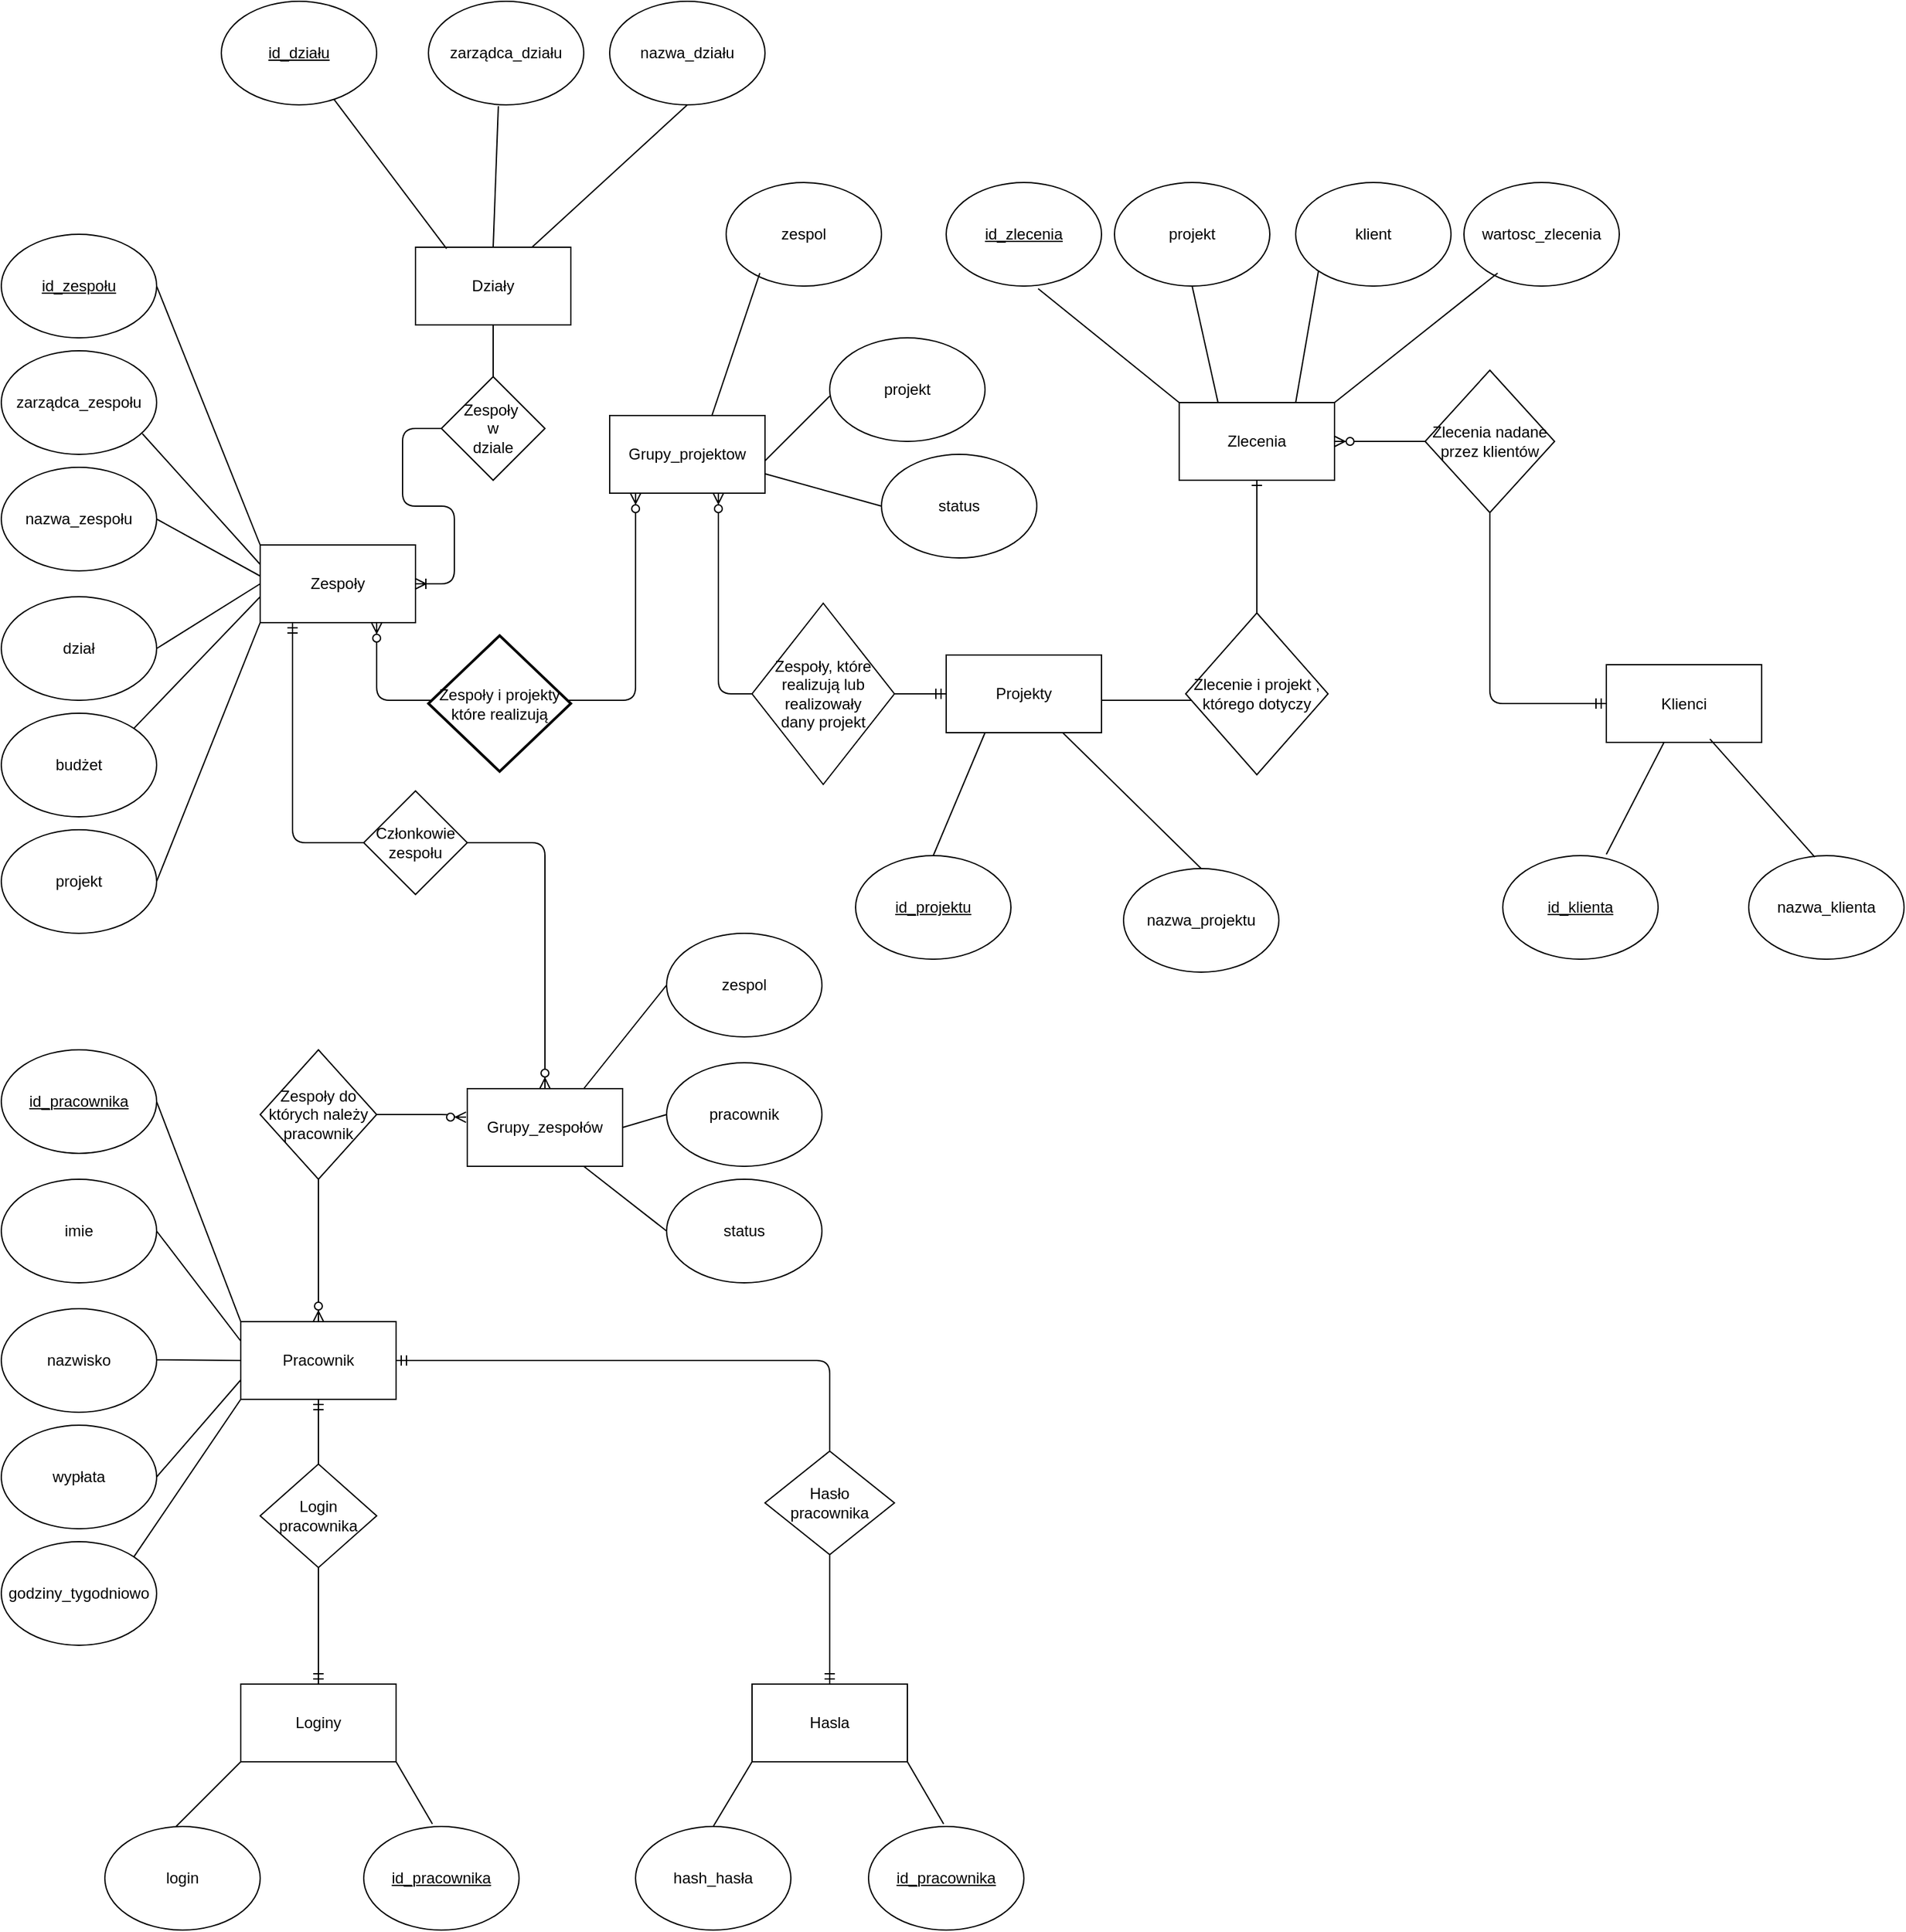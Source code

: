 <mxfile version="14.1.8" type="device"><diagram id="1LLoWZPBhENQtHgGuLOk" name="Page-1"><mxGraphModel dx="1609" dy="706" grid="1" gridSize="10" guides="1" tooltips="1" connect="1" arrows="1" fold="1" page="1" pageScale="1" pageWidth="827" pageHeight="1169" math="0" shadow="0"><root><mxCell id="0"/><mxCell id="1" parent="0"/><mxCell id="VqQpT-1c5NTkzaZMbWne-1" value="Działy" style="rounded=0;whiteSpace=wrap;html=1;" vertex="1" parent="1"><mxGeometry x="160" y="210" width="120" height="60" as="geometry"/></mxCell><mxCell id="VqQpT-1c5NTkzaZMbWne-3" value="&lt;u&gt;id_działu&lt;/u&gt;" style="ellipse;whiteSpace=wrap;html=1;" vertex="1" parent="1"><mxGeometry x="10" y="20" width="120" height="80" as="geometry"/></mxCell><mxCell id="VqQpT-1c5NTkzaZMbWne-4" value="" style="endArrow=none;html=1;exitX=0.2;exitY=0.017;exitDx=0;exitDy=0;exitPerimeter=0;" edge="1" parent="1" source="VqQpT-1c5NTkzaZMbWne-1" target="VqQpT-1c5NTkzaZMbWne-3"><mxGeometry width="50" height="50" relative="1" as="geometry"><mxPoint x="250" y="160" as="sourcePoint"/><mxPoint x="300" y="110" as="targetPoint"/></mxGeometry></mxCell><mxCell id="VqQpT-1c5NTkzaZMbWne-6" value="zarządca_działu" style="ellipse;whiteSpace=wrap;html=1;" vertex="1" parent="1"><mxGeometry x="170" y="20" width="120" height="80" as="geometry"/></mxCell><mxCell id="VqQpT-1c5NTkzaZMbWne-7" value="nazwa_działu" style="ellipse;whiteSpace=wrap;html=1;" vertex="1" parent="1"><mxGeometry x="310" y="20" width="120" height="80" as="geometry"/></mxCell><mxCell id="VqQpT-1c5NTkzaZMbWne-8" value="" style="endArrow=none;html=1;exitX=0.5;exitY=0;exitDx=0;exitDy=0;entryX=0.45;entryY=1.013;entryDx=0;entryDy=0;entryPerimeter=0;" edge="1" parent="1" source="VqQpT-1c5NTkzaZMbWne-1" target="VqQpT-1c5NTkzaZMbWne-6"><mxGeometry width="50" height="50" relative="1" as="geometry"><mxPoint x="389" y="160" as="sourcePoint"/><mxPoint x="439" y="110" as="targetPoint"/></mxGeometry></mxCell><mxCell id="VqQpT-1c5NTkzaZMbWne-9" value="" style="endArrow=none;html=1;exitX=0.75;exitY=0;exitDx=0;exitDy=0;entryX=0.5;entryY=1;entryDx=0;entryDy=0;" edge="1" parent="1" source="VqQpT-1c5NTkzaZMbWne-1" target="VqQpT-1c5NTkzaZMbWne-7"><mxGeometry width="50" height="50" relative="1" as="geometry"><mxPoint x="570" y="160" as="sourcePoint"/><mxPoint x="620" y="110" as="targetPoint"/></mxGeometry></mxCell><mxCell id="VqQpT-1c5NTkzaZMbWne-12" value="Zespoły" style="rounded=0;whiteSpace=wrap;html=1;" vertex="1" parent="1"><mxGeometry x="40" y="440" width="120" height="60" as="geometry"/></mxCell><mxCell id="VqQpT-1c5NTkzaZMbWne-14" value="Zespoły&amp;nbsp;&lt;br&gt;w&lt;br&gt;dziale" style="rhombus;whiteSpace=wrap;html=1;" vertex="1" parent="1"><mxGeometry x="180" y="310" width="80" height="80" as="geometry"/></mxCell><mxCell id="VqQpT-1c5NTkzaZMbWne-15" value="" style="endArrow=none;html=1;exitX=0.5;exitY=0;exitDx=0;exitDy=0;" edge="1" parent="1" source="VqQpT-1c5NTkzaZMbWne-14"><mxGeometry width="50" height="50" relative="1" as="geometry"><mxPoint x="170" y="320" as="sourcePoint"/><mxPoint x="220" y="270" as="targetPoint"/></mxGeometry></mxCell><mxCell id="VqQpT-1c5NTkzaZMbWne-17" value="" style="edgeStyle=entityRelationEdgeStyle;fontSize=12;html=1;endArrow=ERoneToMany;entryX=1;entryY=0.5;entryDx=0;entryDy=0;" edge="1" parent="1" source="VqQpT-1c5NTkzaZMbWne-14" target="VqQpT-1c5NTkzaZMbWne-12"><mxGeometry width="100" height="100" relative="1" as="geometry"><mxPoint x="280" y="530" as="sourcePoint"/><mxPoint x="420" y="470" as="targetPoint"/></mxGeometry></mxCell><mxCell id="VqQpT-1c5NTkzaZMbWne-18" value="&lt;u&gt;id_zespołu&lt;/u&gt;" style="ellipse;whiteSpace=wrap;html=1;" vertex="1" parent="1"><mxGeometry x="-160" y="200" width="120" height="80" as="geometry"/></mxCell><mxCell id="VqQpT-1c5NTkzaZMbWne-20" value="zarządca_zespołu" style="ellipse;whiteSpace=wrap;html=1;" vertex="1" parent="1"><mxGeometry x="-160" y="290" width="120" height="80" as="geometry"/></mxCell><mxCell id="VqQpT-1c5NTkzaZMbWne-21" value="nazwa_zespołu" style="ellipse;whiteSpace=wrap;html=1;" vertex="1" parent="1"><mxGeometry x="-160" y="380" width="120" height="80" as="geometry"/></mxCell><mxCell id="VqQpT-1c5NTkzaZMbWne-22" value="dział" style="ellipse;whiteSpace=wrap;html=1;" vertex="1" parent="1"><mxGeometry x="-160" y="480" width="120" height="80" as="geometry"/></mxCell><mxCell id="VqQpT-1c5NTkzaZMbWne-23" value="budżet" style="ellipse;whiteSpace=wrap;html=1;" vertex="1" parent="1"><mxGeometry x="-160" y="570" width="120" height="80" as="geometry"/></mxCell><mxCell id="VqQpT-1c5NTkzaZMbWne-26" value="" style="endArrow=none;html=1;entryX=0;entryY=0;entryDx=0;entryDy=0;exitX=1;exitY=0.5;exitDx=0;exitDy=0;" edge="1" parent="1" source="VqQpT-1c5NTkzaZMbWne-18" target="VqQpT-1c5NTkzaZMbWne-12"><mxGeometry width="50" height="50" relative="1" as="geometry"><mxPoint x="-40" y="290" as="sourcePoint"/><mxPoint x="10" y="240" as="targetPoint"/></mxGeometry></mxCell><mxCell id="VqQpT-1c5NTkzaZMbWne-27" value="" style="endArrow=none;html=1;entryX=0;entryY=0.25;entryDx=0;entryDy=0;exitX=0.908;exitY=0.8;exitDx=0;exitDy=0;exitPerimeter=0;" edge="1" parent="1" source="VqQpT-1c5NTkzaZMbWne-20" target="VqQpT-1c5NTkzaZMbWne-12"><mxGeometry width="50" height="50" relative="1" as="geometry"><mxPoint x="-40" y="370" as="sourcePoint"/><mxPoint x="40" y="520" as="targetPoint"/></mxGeometry></mxCell><mxCell id="VqQpT-1c5NTkzaZMbWne-28" value="" style="endArrow=none;html=1;exitX=1;exitY=0.5;exitDx=0;exitDy=0;" edge="1" parent="1" source="VqQpT-1c5NTkzaZMbWne-21"><mxGeometry width="50" height="50" relative="1" as="geometry"><mxPoint x="10" y="500" as="sourcePoint"/><mxPoint x="40" y="464" as="targetPoint"/></mxGeometry></mxCell><mxCell id="VqQpT-1c5NTkzaZMbWne-29" value="" style="endArrow=none;html=1;entryX=0;entryY=0.5;entryDx=0;entryDy=0;exitX=1;exitY=0.5;exitDx=0;exitDy=0;" edge="1" parent="1" source="VqQpT-1c5NTkzaZMbWne-22" target="VqQpT-1c5NTkzaZMbWne-12"><mxGeometry width="50" height="50" relative="1" as="geometry"><mxPoint x="-50" y="550" as="sourcePoint"/><mxPoint y="500" as="targetPoint"/></mxGeometry></mxCell><mxCell id="VqQpT-1c5NTkzaZMbWne-30" value="" style="endArrow=none;html=1;entryX=0;entryY=0.667;entryDx=0;entryDy=0;entryPerimeter=0;exitX=1;exitY=0;exitDx=0;exitDy=0;" edge="1" parent="1" source="VqQpT-1c5NTkzaZMbWne-23" target="VqQpT-1c5NTkzaZMbWne-12"><mxGeometry width="50" height="50" relative="1" as="geometry"><mxPoint x="-40" y="635" as="sourcePoint"/><mxPoint x="10" y="585" as="targetPoint"/></mxGeometry></mxCell><mxCell id="VqQpT-1c5NTkzaZMbWne-34" value="" style="endArrow=none;html=1;exitX=0;exitY=0.5;exitDx=0;exitDy=0;entryX=1;entryY=0.5;entryDx=0;entryDy=0;" edge="1" parent="1" source="VqQpT-1c5NTkzaZMbWne-35" target="VqQpT-1c5NTkzaZMbWne-46"><mxGeometry width="50" height="50" relative="1" as="geometry"><mxPoint x="500" y="555" as="sourcePoint"/><mxPoint x="500" y="555" as="targetPoint"/></mxGeometry></mxCell><mxCell id="VqQpT-1c5NTkzaZMbWne-37" value="&lt;u&gt;id_projektu&lt;/u&gt;" style="ellipse;whiteSpace=wrap;html=1;" vertex="1" parent="1"><mxGeometry x="500" y="680" width="120" height="80" as="geometry"/></mxCell><mxCell id="VqQpT-1c5NTkzaZMbWne-38" value="" style="endArrow=none;html=1;exitX=0.5;exitY=0;exitDx=0;exitDy=0;entryX=0.25;entryY=1;entryDx=0;entryDy=0;" edge="1" parent="1" source="VqQpT-1c5NTkzaZMbWne-37" target="VqQpT-1c5NTkzaZMbWne-35"><mxGeometry width="50" height="50" relative="1" as="geometry"><mxPoint x="480" y="510" as="sourcePoint"/><mxPoint x="530" y="460" as="targetPoint"/></mxGeometry></mxCell><mxCell id="VqQpT-1c5NTkzaZMbWne-39" value="nazwa_projektu" style="ellipse;whiteSpace=wrap;html=1;" vertex="1" parent="1"><mxGeometry x="707" y="690" width="120" height="80" as="geometry"/></mxCell><mxCell id="VqQpT-1c5NTkzaZMbWne-40" value="" style="endArrow=none;html=1;entryX=0.75;entryY=1;entryDx=0;entryDy=0;exitX=0.5;exitY=0;exitDx=0;exitDy=0;" edge="1" parent="1" source="VqQpT-1c5NTkzaZMbWne-39" target="VqQpT-1c5NTkzaZMbWne-35"><mxGeometry width="50" height="50" relative="1" as="geometry"><mxPoint x="500" y="660" as="sourcePoint"/><mxPoint x="550" y="610" as="targetPoint"/></mxGeometry></mxCell><mxCell id="VqQpT-1c5NTkzaZMbWne-42" value="projekt" style="ellipse;whiteSpace=wrap;html=1;" vertex="1" parent="1"><mxGeometry x="-160" y="660" width="120" height="80" as="geometry"/></mxCell><mxCell id="VqQpT-1c5NTkzaZMbWne-43" value="" style="endArrow=none;html=1;exitX=1;exitY=0.5;exitDx=0;exitDy=0;entryX=0;entryY=1;entryDx=0;entryDy=0;" edge="1" parent="1" source="VqQpT-1c5NTkzaZMbWne-42" target="VqQpT-1c5NTkzaZMbWne-12"><mxGeometry width="50" height="50" relative="1" as="geometry"><mxPoint x="150" y="570" as="sourcePoint"/><mxPoint x="200" y="520" as="targetPoint"/></mxGeometry></mxCell><mxCell id="VqQpT-1c5NTkzaZMbWne-44" value="Grupy_projektow" style="rounded=0;whiteSpace=wrap;html=1;" vertex="1" parent="1"><mxGeometry x="310" y="340" width="120" height="60" as="geometry"/></mxCell><mxCell id="VqQpT-1c5NTkzaZMbWne-45" value="projekt" style="ellipse;whiteSpace=wrap;html=1;" vertex="1" parent="1"><mxGeometry x="480" y="280" width="120" height="80" as="geometry"/></mxCell><mxCell id="VqQpT-1c5NTkzaZMbWne-47" value="" style="edgeStyle=orthogonalEdgeStyle;fontSize=12;html=1;endArrow=ERzeroToMany;startArrow=ERmandOne;" edge="1" parent="1" source="VqQpT-1c5NTkzaZMbWne-35" target="VqQpT-1c5NTkzaZMbWne-44"><mxGeometry width="100" height="100" relative="1" as="geometry"><mxPoint x="340" y="560" as="sourcePoint"/><mxPoint x="330" y="460" as="targetPoint"/><Array as="points"><mxPoint x="394" y="555"/></Array></mxGeometry></mxCell><mxCell id="VqQpT-1c5NTkzaZMbWne-46" value="Zespoły, które realizują lub realizowały&lt;br&gt;dany projekt" style="rhombus;whiteSpace=wrap;html=1;rounded=0;flipH=0;flipV=1;" vertex="1" parent="1"><mxGeometry x="420" y="485" width="110" height="140" as="geometry"/></mxCell><mxCell id="VqQpT-1c5NTkzaZMbWne-48" value="" style="edgeStyle=orthogonalEdgeStyle;fontSize=12;html=1;endArrow=ERzeroToMany;endFill=1;startArrow=ERzeroToMany;entryX=0.75;entryY=1;entryDx=0;entryDy=0;exitX=0.167;exitY=1;exitDx=0;exitDy=0;exitPerimeter=0;" edge="1" parent="1" source="VqQpT-1c5NTkzaZMbWne-44" target="VqQpT-1c5NTkzaZMbWne-12"><mxGeometry width="100" height="100" relative="1" as="geometry"><mxPoint x="330" y="470" as="sourcePoint"/><mxPoint x="100" y="530" as="targetPoint"/><Array as="points"><mxPoint x="330" y="560"/><mxPoint x="130" y="560"/></Array></mxGeometry></mxCell><mxCell id="VqQpT-1c5NTkzaZMbWne-31" value="Zespoły i projekty które realizują" style="strokeWidth=2;html=1;shape=mxgraph.flowchart.decision;whiteSpace=wrap;" vertex="1" parent="1"><mxGeometry x="170" y="510" width="110" height="105" as="geometry"/></mxCell><mxCell id="VqQpT-1c5NTkzaZMbWne-49" value="zespol" style="ellipse;whiteSpace=wrap;html=1;" vertex="1" parent="1"><mxGeometry x="400" y="160" width="120" height="80" as="geometry"/></mxCell><mxCell id="VqQpT-1c5NTkzaZMbWne-50" value="" style="endArrow=none;html=1;" edge="1" parent="1"><mxGeometry width="50" height="50" relative="1" as="geometry"><mxPoint x="430" y="375" as="sourcePoint"/><mxPoint x="480" y="325" as="targetPoint"/></mxGeometry></mxCell><mxCell id="VqQpT-1c5NTkzaZMbWne-51" value="" style="endArrow=none;html=1;" edge="1" parent="1"><mxGeometry width="50" height="50" relative="1" as="geometry"><mxPoint x="389" y="340" as="sourcePoint"/><mxPoint x="426" y="230" as="targetPoint"/></mxGeometry></mxCell><mxCell id="VqQpT-1c5NTkzaZMbWne-52" value="Zlecenia" style="rounded=0;whiteSpace=wrap;html=1;" vertex="1" parent="1"><mxGeometry x="750" y="330" width="120" height="60" as="geometry"/></mxCell><mxCell id="VqQpT-1c5NTkzaZMbWne-53" value="status" style="ellipse;whiteSpace=wrap;html=1;" vertex="1" parent="1"><mxGeometry x="520" y="370" width="120" height="80" as="geometry"/></mxCell><mxCell id="VqQpT-1c5NTkzaZMbWne-54" value="" style="endArrow=none;html=1;exitX=0;exitY=0.5;exitDx=0;exitDy=0;entryX=1;entryY=0.75;entryDx=0;entryDy=0;" edge="1" parent="1" source="VqQpT-1c5NTkzaZMbWne-53" target="VqQpT-1c5NTkzaZMbWne-44"><mxGeometry width="50" height="50" relative="1" as="geometry"><mxPoint x="600" y="635" as="sourcePoint"/><mxPoint x="650" y="585" as="targetPoint"/></mxGeometry></mxCell><mxCell id="VqQpT-1c5NTkzaZMbWne-56" value="" style="edgeStyle=orthogonalEdgeStyle;fontSize=12;html=1;endArrow=ERone;endFill=1;" edge="1" parent="1"><mxGeometry width="100" height="100" relative="1" as="geometry"><mxPoint x="670" y="560" as="sourcePoint"/><mxPoint x="810" y="390" as="targetPoint"/><Array as="points"><mxPoint x="810" y="560"/><mxPoint x="810" y="392"/></Array></mxGeometry></mxCell><mxCell id="VqQpT-1c5NTkzaZMbWne-55" value="Zlecenie i projekt , którego dotyczy" style="rhombus;whiteSpace=wrap;html=1;rounded=0;" vertex="1" parent="1"><mxGeometry x="755" y="492.5" width="110" height="125" as="geometry"/></mxCell><mxCell id="VqQpT-1c5NTkzaZMbWne-58" value="&lt;u&gt;id_zlecenia&lt;/u&gt;" style="ellipse;whiteSpace=wrap;html=1;" vertex="1" parent="1"><mxGeometry x="570" y="160" width="120" height="80" as="geometry"/></mxCell><mxCell id="VqQpT-1c5NTkzaZMbWne-60" value="" style="endArrow=none;html=1;exitX=0;exitY=0;exitDx=0;exitDy=0;entryX=0.592;entryY=1.025;entryDx=0;entryDy=0;entryPerimeter=0;" edge="1" parent="1" source="VqQpT-1c5NTkzaZMbWne-52" target="VqQpT-1c5NTkzaZMbWne-58"><mxGeometry width="50" height="50" relative="1" as="geometry"><mxPoint x="680" y="350" as="sourcePoint"/><mxPoint x="717" y="240" as="targetPoint"/></mxGeometry></mxCell><mxCell id="VqQpT-1c5NTkzaZMbWne-62" value="projekt" style="ellipse;whiteSpace=wrap;html=1;" vertex="1" parent="1"><mxGeometry x="700" y="160" width="120" height="80" as="geometry"/></mxCell><mxCell id="VqQpT-1c5NTkzaZMbWne-63" value="klient" style="ellipse;whiteSpace=wrap;html=1;" vertex="1" parent="1"><mxGeometry x="840" y="160" width="120" height="80" as="geometry"/></mxCell><mxCell id="VqQpT-1c5NTkzaZMbWne-64" value="wartosc_zlecenia" style="ellipse;whiteSpace=wrap;html=1;" vertex="1" parent="1"><mxGeometry x="970" y="160" width="120" height="80" as="geometry"/></mxCell><mxCell id="VqQpT-1c5NTkzaZMbWne-65" value="" style="endArrow=none;html=1;entryX=0.5;entryY=1;entryDx=0;entryDy=0;exitX=0.25;exitY=0;exitDx=0;exitDy=0;" edge="1" parent="1" source="VqQpT-1c5NTkzaZMbWne-52" target="VqQpT-1c5NTkzaZMbWne-62"><mxGeometry width="50" height="50" relative="1" as="geometry"><mxPoint x="800" y="360" as="sourcePoint"/><mxPoint x="850" y="310" as="targetPoint"/></mxGeometry></mxCell><mxCell id="VqQpT-1c5NTkzaZMbWne-66" value="" style="endArrow=none;html=1;entryX=0;entryY=1;entryDx=0;entryDy=0;exitX=0.75;exitY=0;exitDx=0;exitDy=0;" edge="1" parent="1" source="VqQpT-1c5NTkzaZMbWne-52" target="VqQpT-1c5NTkzaZMbWne-63"><mxGeometry width="50" height="50" relative="1" as="geometry"><mxPoint x="800" y="360" as="sourcePoint"/><mxPoint x="850" y="310" as="targetPoint"/></mxGeometry></mxCell><mxCell id="VqQpT-1c5NTkzaZMbWne-67" value="" style="endArrow=none;html=1;exitX=1;exitY=0;exitDx=0;exitDy=0;" edge="1" parent="1" source="VqQpT-1c5NTkzaZMbWne-52"><mxGeometry width="50" height="50" relative="1" as="geometry"><mxPoint x="790" y="340" as="sourcePoint"/><mxPoint x="996" y="230" as="targetPoint"/></mxGeometry></mxCell><mxCell id="VqQpT-1c5NTkzaZMbWne-68" value="Klienci" style="rounded=0;whiteSpace=wrap;html=1;" vertex="1" parent="1"><mxGeometry x="1080" y="532.5" width="120" height="60" as="geometry"/></mxCell><mxCell id="VqQpT-1c5NTkzaZMbWne-70" value="" style="edgeStyle=orthogonalEdgeStyle;fontSize=12;html=1;endArrow=ERzeroToMany;startArrow=ERmandOne;exitX=0;exitY=0.5;exitDx=0;exitDy=0;entryX=1;entryY=0.5;entryDx=0;entryDy=0;" edge="1" parent="1" source="VqQpT-1c5NTkzaZMbWne-68" target="VqQpT-1c5NTkzaZMbWne-52"><mxGeometry width="100" height="100" relative="1" as="geometry"><mxPoint x="960" y="520" as="sourcePoint"/><mxPoint x="1060" y="420" as="targetPoint"/><Array as="points"><mxPoint x="990" y="563"/><mxPoint x="990" y="360"/></Array></mxGeometry></mxCell><mxCell id="VqQpT-1c5NTkzaZMbWne-69" value="Zlecenia nadane przez klientów" style="rhombus;whiteSpace=wrap;html=1;rounded=0;" vertex="1" parent="1"><mxGeometry x="940" y="305" width="100" height="110" as="geometry"/></mxCell><mxCell id="VqQpT-1c5NTkzaZMbWne-71" value="&lt;u&gt;id_klienta&lt;/u&gt;" style="ellipse;whiteSpace=wrap;html=1;" vertex="1" parent="1"><mxGeometry x="1000" y="680" width="120" height="80" as="geometry"/></mxCell><mxCell id="VqQpT-1c5NTkzaZMbWne-72" value="nazwa_klienta" style="ellipse;whiteSpace=wrap;html=1;" vertex="1" parent="1"><mxGeometry x="1190" y="680" width="120" height="80" as="geometry"/></mxCell><mxCell id="VqQpT-1c5NTkzaZMbWne-73" value="" style="endArrow=none;html=1;" edge="1" parent="1" target="VqQpT-1c5NTkzaZMbWne-68"><mxGeometry width="50" height="50" relative="1" as="geometry"><mxPoint x="1080" y="679" as="sourcePoint"/><mxPoint x="1120" y="630" as="targetPoint"/></mxGeometry></mxCell><mxCell id="VqQpT-1c5NTkzaZMbWne-74" value="" style="endArrow=none;html=1;entryX=0.667;entryY=0.958;entryDx=0;entryDy=0;entryPerimeter=0;exitX=0.425;exitY=0.013;exitDx=0;exitDy=0;exitPerimeter=0;" edge="1" parent="1" source="VqQpT-1c5NTkzaZMbWne-72" target="VqQpT-1c5NTkzaZMbWne-68"><mxGeometry width="50" height="50" relative="1" as="geometry"><mxPoint x="1250" y="680" as="sourcePoint"/><mxPoint x="1300" y="630" as="targetPoint"/></mxGeometry></mxCell><mxCell id="VqQpT-1c5NTkzaZMbWne-35" value="Projekty" style="rounded=0;whiteSpace=wrap;html=1;" vertex="1" parent="1"><mxGeometry x="570" y="525" width="120" height="60" as="geometry"/></mxCell><mxCell id="VqQpT-1c5NTkzaZMbWne-75" value="" style="edgeStyle=orthogonalEdgeStyle;fontSize=12;html=1;endArrow=ERzeroToMany;startArrow=ERmandOne;endFill=1;entryX=0.5;entryY=0;entryDx=0;entryDy=0;" edge="1" parent="1" target="VqQpT-1c5NTkzaZMbWne-78"><mxGeometry width="100" height="100" relative="1" as="geometry"><mxPoint x="65" y="500" as="sourcePoint"/><mxPoint x="260" y="800" as="targetPoint"/><Array as="points"><mxPoint x="65" y="670"/><mxPoint x="260" y="670"/></Array></mxGeometry></mxCell><mxCell id="VqQpT-1c5NTkzaZMbWne-76" value="Członkowie&lt;br&gt;zespołu" style="rhombus;whiteSpace=wrap;html=1;rounded=0;" vertex="1" parent="1"><mxGeometry x="120" y="630" width="80" height="80" as="geometry"/></mxCell><mxCell id="VqQpT-1c5NTkzaZMbWne-78" value="Grupy_zespołów" style="rounded=0;whiteSpace=wrap;html=1;" vertex="1" parent="1"><mxGeometry x="200" y="860" width="120" height="60" as="geometry"/></mxCell><mxCell id="VqQpT-1c5NTkzaZMbWne-79" value="zespol" style="ellipse;whiteSpace=wrap;html=1;rounded=0;" vertex="1" parent="1"><mxGeometry x="354" y="740" width="120" height="80" as="geometry"/></mxCell><mxCell id="VqQpT-1c5NTkzaZMbWne-80" value="pracownik" style="ellipse;whiteSpace=wrap;html=1;rounded=0;" vertex="1" parent="1"><mxGeometry x="354" y="840" width="120" height="80" as="geometry"/></mxCell><mxCell id="VqQpT-1c5NTkzaZMbWne-81" value="status" style="ellipse;whiteSpace=wrap;html=1;rounded=0;" vertex="1" parent="1"><mxGeometry x="354" y="930" width="120" height="80" as="geometry"/></mxCell><mxCell id="VqQpT-1c5NTkzaZMbWne-82" value="" style="endArrow=none;html=1;entryX=0;entryY=0.5;entryDx=0;entryDy=0;" edge="1" parent="1" target="VqQpT-1c5NTkzaZMbWne-79"><mxGeometry width="50" height="50" relative="1" as="geometry"><mxPoint x="290" y="860" as="sourcePoint"/><mxPoint x="340" y="810" as="targetPoint"/></mxGeometry></mxCell><mxCell id="VqQpT-1c5NTkzaZMbWne-83" value="" style="endArrow=none;html=1;exitX=0;exitY=0.5;exitDx=0;exitDy=0;entryX=0.75;entryY=1;entryDx=0;entryDy=0;" edge="1" parent="1" source="VqQpT-1c5NTkzaZMbWne-81" target="VqQpT-1c5NTkzaZMbWne-78"><mxGeometry width="50" height="50" relative="1" as="geometry"><mxPoint x="290" y="960" as="sourcePoint"/><mxPoint x="340" y="910" as="targetPoint"/></mxGeometry></mxCell><mxCell id="VqQpT-1c5NTkzaZMbWne-84" value="" style="endArrow=none;html=1;entryX=0;entryY=0.5;entryDx=0;entryDy=0;" edge="1" parent="1" target="VqQpT-1c5NTkzaZMbWne-80"><mxGeometry width="50" height="50" relative="1" as="geometry"><mxPoint x="320" y="890" as="sourcePoint"/><mxPoint x="370" y="840" as="targetPoint"/></mxGeometry></mxCell><mxCell id="VqQpT-1c5NTkzaZMbWne-86" value="Pracownik" style="rounded=0;whiteSpace=wrap;html=1;" vertex="1" parent="1"><mxGeometry x="25" y="1040" width="120" height="60" as="geometry"/></mxCell><mxCell id="VqQpT-1c5NTkzaZMbWne-87" value="" style="edgeStyle=orthogonalEdgeStyle;fontSize=12;html=1;endArrow=ERzeroToMany;endFill=1;startArrow=ERzeroToMany;exitX=0.5;exitY=0;exitDx=0;exitDy=0;entryX=-0.008;entryY=0.367;entryDx=0;entryDy=0;entryPerimeter=0;" edge="1" parent="1" source="VqQpT-1c5NTkzaZMbWne-86" target="VqQpT-1c5NTkzaZMbWne-78"><mxGeometry width="100" height="100" relative="1" as="geometry"><mxPoint x="70" y="940" as="sourcePoint"/><mxPoint x="190" y="880" as="targetPoint"/><Array as="points"><mxPoint x="85" y="880"/><mxPoint x="190" y="880"/><mxPoint x="190" y="882"/></Array></mxGeometry></mxCell><mxCell id="VqQpT-1c5NTkzaZMbWne-85" value="Zespoły do których należy pracownik" style="rhombus;whiteSpace=wrap;html=1;rounded=0;" vertex="1" parent="1"><mxGeometry x="40" y="830" width="90" height="100" as="geometry"/></mxCell><mxCell id="VqQpT-1c5NTkzaZMbWne-88" value="&lt;u&gt;id_pracownika&lt;/u&gt;" style="ellipse;whiteSpace=wrap;html=1;" vertex="1" parent="1"><mxGeometry x="-160" y="830" width="120" height="80" as="geometry"/></mxCell><mxCell id="VqQpT-1c5NTkzaZMbWne-89" value="imie" style="ellipse;whiteSpace=wrap;html=1;" vertex="1" parent="1"><mxGeometry x="-160" y="930" width="120" height="80" as="geometry"/></mxCell><mxCell id="VqQpT-1c5NTkzaZMbWne-90" value="nazwisko" style="ellipse;whiteSpace=wrap;html=1;" vertex="1" parent="1"><mxGeometry x="-160" y="1030" width="120" height="80" as="geometry"/></mxCell><mxCell id="VqQpT-1c5NTkzaZMbWne-91" value="wypłata" style="ellipse;whiteSpace=wrap;html=1;" vertex="1" parent="1"><mxGeometry x="-160" y="1120" width="120" height="80" as="geometry"/></mxCell><mxCell id="VqQpT-1c5NTkzaZMbWne-92" value="godziny_tygodniowo" style="ellipse;whiteSpace=wrap;html=1;" vertex="1" parent="1"><mxGeometry x="-160" y="1210" width="120" height="80" as="geometry"/></mxCell><mxCell id="VqQpT-1c5NTkzaZMbWne-93" value="" style="endArrow=none;html=1;rounded=0;entryX=0;entryY=0;entryDx=0;entryDy=0;exitX=1;exitY=0.5;exitDx=0;exitDy=0;" edge="1" parent="1" source="VqQpT-1c5NTkzaZMbWne-88" target="VqQpT-1c5NTkzaZMbWne-86"><mxGeometry relative="1" as="geometry"><mxPoint x="-50" y="879.5" as="sourcePoint"/><mxPoint x="110" y="879.5" as="targetPoint"/></mxGeometry></mxCell><mxCell id="VqQpT-1c5NTkzaZMbWne-94" value="" style="endArrow=none;html=1;rounded=0;exitX=1;exitY=0.5;exitDx=0;exitDy=0;entryX=0;entryY=0.25;entryDx=0;entryDy=0;" edge="1" parent="1" source="VqQpT-1c5NTkzaZMbWne-89" target="VqQpT-1c5NTkzaZMbWne-86"><mxGeometry relative="1" as="geometry"><mxPoint x="-120" y="1180" as="sourcePoint"/><mxPoint x="40" y="1180" as="targetPoint"/></mxGeometry></mxCell><mxCell id="VqQpT-1c5NTkzaZMbWne-95" value="" style="endArrow=none;html=1;rounded=0;entryX=0;entryY=0.5;entryDx=0;entryDy=0;" edge="1" parent="1" target="VqQpT-1c5NTkzaZMbWne-86"><mxGeometry relative="1" as="geometry"><mxPoint x="-40" y="1069.5" as="sourcePoint"/><mxPoint x="20" y="1070" as="targetPoint"/></mxGeometry></mxCell><mxCell id="VqQpT-1c5NTkzaZMbWne-96" value="" style="endArrow=none;html=1;rounded=0;entryX=0;entryY=0.75;entryDx=0;entryDy=0;exitX=1;exitY=0.5;exitDx=0;exitDy=0;" edge="1" parent="1" source="VqQpT-1c5NTkzaZMbWne-91" target="VqQpT-1c5NTkzaZMbWne-86"><mxGeometry relative="1" as="geometry"><mxPoint x="-40" y="1179.5" as="sourcePoint"/><mxPoint x="20" y="1080" as="targetPoint"/></mxGeometry></mxCell><mxCell id="VqQpT-1c5NTkzaZMbWne-97" value="" style="endArrow=none;html=1;rounded=0;entryX=0;entryY=1;entryDx=0;entryDy=0;exitX=1;exitY=0;exitDx=0;exitDy=0;" edge="1" parent="1" source="VqQpT-1c5NTkzaZMbWne-92" target="VqQpT-1c5NTkzaZMbWne-86"><mxGeometry relative="1" as="geometry"><mxPoint x="-60" y="1260" as="sourcePoint"/><mxPoint x="100" y="1260" as="targetPoint"/></mxGeometry></mxCell><mxCell id="VqQpT-1c5NTkzaZMbWne-99" value="" style="edgeStyle=orthogonalEdgeStyle;fontSize=12;html=1;endArrow=ERmandOne;startArrow=ERmandOne;entryX=0.5;entryY=1;entryDx=0;entryDy=0;" edge="1" parent="1" target="VqQpT-1c5NTkzaZMbWne-86"><mxGeometry width="100" height="100" relative="1" as="geometry"><mxPoint x="85" y="1320" as="sourcePoint"/><mxPoint x="210" y="1169" as="targetPoint"/><Array as="points"><mxPoint x="85" y="1269"/></Array></mxGeometry></mxCell><mxCell id="VqQpT-1c5NTkzaZMbWne-98" value="Login pracownika" style="rhombus;whiteSpace=wrap;html=1;rounded=0;" vertex="1" parent="1"><mxGeometry x="40" y="1150" width="90" height="80" as="geometry"/></mxCell><mxCell id="VqQpT-1c5NTkzaZMbWne-100" value="Loginy" style="rounded=0;whiteSpace=wrap;html=1;" vertex="1" parent="1"><mxGeometry x="25" y="1320" width="120" height="60" as="geometry"/></mxCell><mxCell id="VqQpT-1c5NTkzaZMbWne-101" value="login" style="ellipse;whiteSpace=wrap;html=1;rounded=0;" vertex="1" parent="1"><mxGeometry x="-80" y="1430" width="120" height="80" as="geometry"/></mxCell><mxCell id="VqQpT-1c5NTkzaZMbWne-102" value="&lt;u&gt;id_pracownika&lt;/u&gt;" style="ellipse;whiteSpace=wrap;html=1;" vertex="1" parent="1"><mxGeometry x="120" y="1430" width="120" height="80" as="geometry"/></mxCell><mxCell id="VqQpT-1c5NTkzaZMbWne-103" value="" style="endArrow=none;html=1;" edge="1" parent="1"><mxGeometry width="50" height="50" relative="1" as="geometry"><mxPoint x="-25" y="1430" as="sourcePoint"/><mxPoint x="25" y="1380" as="targetPoint"/></mxGeometry></mxCell><mxCell id="VqQpT-1c5NTkzaZMbWne-104" value="" style="endArrow=none;html=1;entryX=1;entryY=1;entryDx=0;entryDy=0;exitX=0.442;exitY=-0.025;exitDx=0;exitDy=0;exitPerimeter=0;" edge="1" parent="1" source="VqQpT-1c5NTkzaZMbWne-102" target="VqQpT-1c5NTkzaZMbWne-100"><mxGeometry width="50" height="50" relative="1" as="geometry"><mxPoint x="160" y="1420" as="sourcePoint"/><mxPoint x="210" y="1370" as="targetPoint"/></mxGeometry></mxCell><mxCell id="VqQpT-1c5NTkzaZMbWne-105" value="" style="edgeStyle=orthogonalEdgeStyle;fontSize=12;html=1;endArrow=ERmandOne;startArrow=ERmandOne;exitX=1;exitY=0.5;exitDx=0;exitDy=0;entryX=0.5;entryY=0;entryDx=0;entryDy=0;" edge="1" parent="1" source="VqQpT-1c5NTkzaZMbWne-86" target="VqQpT-1c5NTkzaZMbWne-112"><mxGeometry width="100" height="100" relative="1" as="geometry"><mxPoint x="240" y="1150" as="sourcePoint"/><mxPoint x="480" y="1300" as="targetPoint"/><Array as="points"><mxPoint x="480" y="1070"/></Array></mxGeometry></mxCell><mxCell id="VqQpT-1c5NTkzaZMbWne-108" value="Hasło&lt;br&gt;pracownika" style="rhombus;whiteSpace=wrap;html=1;rounded=0;" vertex="1" parent="1"><mxGeometry x="430" y="1140" width="100" height="80" as="geometry"/></mxCell><mxCell id="VqQpT-1c5NTkzaZMbWne-112" value="Hasla" style="rounded=0;whiteSpace=wrap;html=1;" vertex="1" parent="1"><mxGeometry x="420" y="1320" width="120" height="60" as="geometry"/></mxCell><mxCell id="VqQpT-1c5NTkzaZMbWne-113" value="&lt;u&gt;id_pracownika&lt;/u&gt;" style="ellipse;whiteSpace=wrap;html=1;" vertex="1" parent="1"><mxGeometry x="510" y="1430" width="120" height="80" as="geometry"/></mxCell><mxCell id="VqQpT-1c5NTkzaZMbWne-114" value="hash_hasła" style="ellipse;whiteSpace=wrap;html=1;rounded=0;" vertex="1" parent="1"><mxGeometry x="330" y="1430" width="120" height="80" as="geometry"/></mxCell><mxCell id="VqQpT-1c5NTkzaZMbWne-115" value="" style="endArrow=none;html=1;exitX=0.5;exitY=0;exitDx=0;exitDy=0;entryX=0;entryY=1;entryDx=0;entryDy=0;" edge="1" parent="1" source="VqQpT-1c5NTkzaZMbWne-114" target="VqQpT-1c5NTkzaZMbWne-112"><mxGeometry width="50" height="50" relative="1" as="geometry"><mxPoint x="183.04" y="1438" as="sourcePoint"/><mxPoint x="190" y="1400" as="targetPoint"/></mxGeometry></mxCell><mxCell id="VqQpT-1c5NTkzaZMbWne-116" value="" style="endArrow=none;html=1;entryX=1;entryY=1;entryDx=0;entryDy=0;" edge="1" parent="1"><mxGeometry width="50" height="50" relative="1" as="geometry"><mxPoint x="568" y="1428" as="sourcePoint"/><mxPoint x="540" y="1380" as="targetPoint"/></mxGeometry></mxCell></root></mxGraphModel></diagram></mxfile>